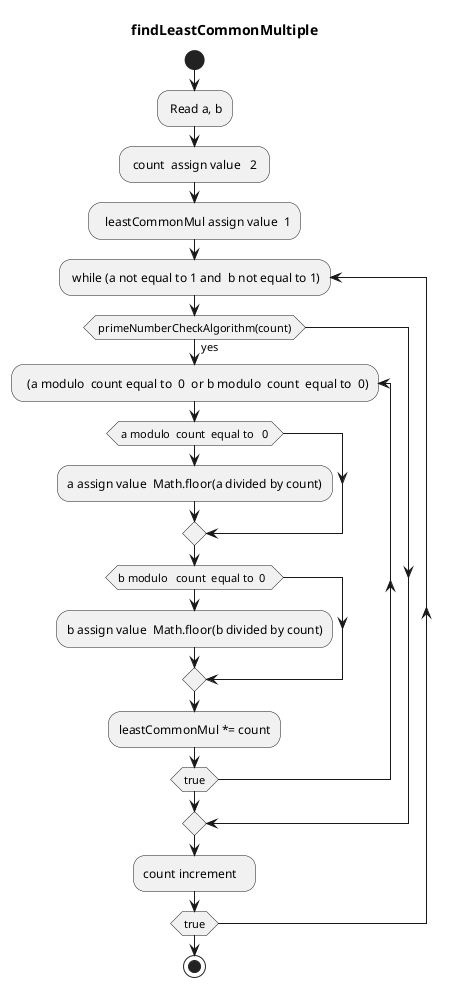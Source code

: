 
@startuml findGreatestCommonDivisor
title findLeastCommonMultiple
start
: Read a, b;
: count  assign value   2 ; 
:  leastCommonMul assign value  1;    
repeat: while (a not equal to 1 and  b not equal to 1) 
if ( primeNumberCheckAlgorithm(count) ) then ( yes)
    repeat :  (a modulo  count equal to  0  or b modulo  count  equal to  0)    
    if ( a modulo  count  equal to   0 ) 
      :a assign value  Math.floor(a divided by count);
    endif  
    if(b modulo   count  equal to  0  ) 
      :b assign value  Math.floor(b divided by count);
    endif
    :leastCommonMul *= count; 
    repeat  while (true)   

endif  
:count increment   ; 
repeat while (true)
stop
@enduml